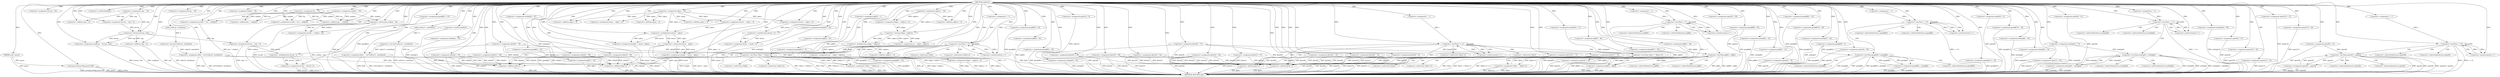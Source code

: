 digraph mbdrtsd {  
"9131138316486238043" [label = "(METHOD,mbdrtsd)" ]
"9131138316486238661" [label = "(METHOD_RETURN,void)" ]
"9131138316486238044" [label = "(PARAM,char* ypueu)" ]
"9131138316486238047" [label = "(strncpy,strncpy(ysrftgg,ypueu,98))" ]
"9131138316486238052" [label = "(<operator>.assignment,dsvwp = 22)" ]
"9131138316486238056" [label = "(<operator>.assignment,ceekhxz = 59)" ]
"9131138316486238060" [label = "(<operator>.assignment,elilai = (int*)calloc(5, sizeof(int)))" ]
"9131138316486238062" [label = "(<operator>.cast,(int*)calloc(5, sizeof(int)))" ]
"9131138316486238064" [label = "(calloc,calloc(5, sizeof(int)))" ]
"9131138316486238066" [label = "(<operator>.sizeOf,sizeof(int))" ]
"9131138316486238070" [label = "(<operator>.assignment,elilai[0] = 79)" ]
"9131138316486238076" [label = "(<operator>.assignment,vtgr = 34)" ]
"9131138316486238079" [label = "(<operator>.assignment,pjwgkf[0] = 5)" ]
"9131138316486238088" [label = "(<operator>.assignment,hewyt = 28)" ]
"9131138316486238091" [label = "(<operator>.assignment,dsvwp = vtgr + 6)" ]
"9131138316486238093" [label = "(<operator>.addition,vtgr + 6)" ]
"9131138316486238096" [label = "(<operator>.assignment,mdubp[0] = 72)" ]
"9131138316486238102" [label = "(<operator>.assignment,dxkpx = 34)" ]
"9131138316486238106" [label = "(<operator>.assignment,fau = 33)" ]
"9131138316486238109" [label = "(<operator>.assignment,pjwgkf[1] = 43)" ]
"9131138316486238114" [label = "(<operator>.assignment,fjylw = (int*)calloc(11, sizeof(int)))" ]
"9131138316486238116" [label = "(<operator>.cast,(int*)calloc(11, sizeof(int)))" ]
"9131138316486238118" [label = "(calloc,calloc(11, sizeof(int)))" ]
"9131138316486238120" [label = "(<operator>.sizeOf,sizeof(int))" ]
"9131138316486238123" [label = "(<operator>.assignment,fjylw[0] = 72)" ]
"9131138316486238128" [label = "(<operator>.assignment,fjylw[1] = 47)" ]
"9131138316486238133" [label = "(<operator>.assignment,pfjl[0] = 58)" ]
"9131138316486238139" [label = "(<operator>.assignment,cqhyu = 24)" ]
"9131138316486238142" [label = "(<operator>.assignment,elilai[1] = 86)" ]
"9131138316486238147" [label = "(<operator>.assignment,fjylw[2] = 28)" ]
"9131138316486238152" [label = "(<operator>.assignment,aryzfih = fau + ceekhxz)" ]
"9131138316486238154" [label = "(<operator>.addition,fau + ceekhxz)" ]
"9131138316486238157" [label = "(<operator>.assignment,swgfkcqz = dsvwp / vtgr)" ]
"9131138316486238159" [label = "(<operator>.division,dsvwp / vtgr)" ]
"9131138316486238162" [label = "(<operator>.assignment,dsvwp = vtgr + 6)" ]
"9131138316486238164" [label = "(<operator>.addition,vtgr + 6)" ]
"9131138316486238169" [label = "(<operator>.assignment,hewyt = cqhyu + 6)" ]
"9131138316486238171" [label = "(<operator>.addition,cqhyu + 6)" ]
"9131138316486238174" [label = "(<operator>.assignment,elilai[2] = 25)" ]
"9131138316486238179" [label = "(<operator>.assignment,dsvwp = dsvwp * 2)" ]
"9131138316486238181" [label = "(<operator>.multiplication,dsvwp * 2)" ]
"9131138316486238184" [label = "(<operator>.assignment,fjylw[3] = 44)" ]
"9131138316486238189" [label = "(<operator>.assignment,mdubp[1] = 42)" ]
"9131138316486238194" [label = "(<operator>.assignment,pjwgkf[2] = 45)" ]
"9131138316486238199" [label = "(<operator>.assignment,fjylw[4] = 90)" ]
"9131138316486238204" [label = "(<operator>.assignment,pfjl[1] = 95)" ]
"9131138316486238209" [label = "(<operator>.assignment,mdubp[2] = 87)" ]
"9131138316486238214" [label = "(<operator>.assignment,elilai[3] = 96)" ]
"9131138316486238219" [label = "(<operator>.assignment,aryzfih = fau + ceekhxz)" ]
"9131138316486238221" [label = "(<operator>.addition,fau + ceekhxz)" ]
"9131138316486238224" [label = "(<operator>.assignment,hewyt = cqhyu + 6)" ]
"9131138316486238226" [label = "(<operator>.addition,cqhyu + 6)" ]
"9131138316486238229" [label = "(<operator>.assignment,aryzfih = ceekhxz - fau)" ]
"9131138316486238231" [label = "(<operator>.subtraction,ceekhxz - fau)" ]
"9131138316486238234" [label = "(<operator>.assignment,mdubp[3] = 62)" ]
"9131138316486238239" [label = "(<operator>.assignment,fjylw[5] = 89)" ]
"9131138316486238244" [label = "(<operator>.assignment,pfjl[2] = 91)" ]
"9131138316486238249" [label = "(<operator>.assignment,pjwgkf[3] = 41)" ]
"9131138316486238254" [label = "(<operator>.assignment,pjwgkf[4] = 18)" ]
"9131138316486238259" [label = "(<operator>.assignment,pfjl[3] = 1)" ]
"9131138316486238265" [label = "(<operator>.assignment,vgikxvx = 30)" ]
"9131138316486238268" [label = "(<operator>.assignment,apier[0] = 31)" ]
"9131138316486238273" [label = "(<operator>.assignment,pjwgkf[5] = 92)" ]
"9131138316486238279" [label = "(<operator>.assignment,pfjl[4] = 36)" ]
"9131138316486238284" [label = "(<operator>.assignment,dxkpx = vgikxvx + 6)" ]
"9131138316486238286" [label = "(<operator>.addition,vgikxvx + 6)" ]
"9131138316486238289" [label = "(<operator>.assignment,elilai[4] = 98)" ]
"9131138316486238294" [label = "(<operator>.assignment,pjwgkf[6] = 30)" ]
"9131138316486238299" [label = "(<operator>.assignment,hewyt = hewyt * 2)" ]
"9131138316486238301" [label = "(<operator>.multiplication,hewyt * 2)" ]
"9131138316486238304" [label = "(<operator>.assignment,hewyt = cqhyu + 6)" ]
"9131138316486238306" [label = "(<operator>.addition,cqhyu + 6)" ]
"9131138316486238309" [label = "(<operator>.assignment,mdubp[4] = 45)" ]
"9131138316486238316" [label = "(<operator>.assignment,i = 1)" ]
"9131138316486238319" [label = "(<operator>.lessThan,i < 5)" ]
"9131138316486238322" [label = "(<operator>.postIncrement,i++)" ]
"9131138316486238326" [label = "(<operator>.lessThan,*elilai < *(elilai+i))" ]
"9131138316486238330" [label = "(<operator>.addition,elilai+i)" ]
"9131138316486238334" [label = "(<operator>.assignment,*elilai = *(elilai+i))" ]
"9131138316486238338" [label = "(<operator>.addition,elilai+i)" ]
"9131138316486238341" [label = "(<operator>.assignment,apier[1] = 8)" ]
"9131138316486238346" [label = "(<operator>.assignment,ujz = dxkpx / vgikxvx)" ]
"9131138316486238348" [label = "(<operator>.division,dxkpx / vgikxvx)" ]
"9131138316486238351" [label = "(<operator>.assignment,fjylw[6] = 25)" ]
"9131138316486238356" [label = "(<operator>.assignment,mdubp[5] = 11)" ]
"9131138316486238361" [label = "(<operator>.assignment,ujz = dxkpx * vgikxvx)" ]
"9131138316486238363" [label = "(<operator>.multiplication,dxkpx * vgikxvx)" ]
"9131138316486238366" [label = "(<operator>.assignment,dxkpx = vgikxvx + 6)" ]
"9131138316486238368" [label = "(<operator>.addition,vgikxvx + 6)" ]
"9131138316486238371" [label = "(<operator>.assignment,pfjl[5] = 96)" ]
"9131138316486238376" [label = "(<operator>.assignment,pjwgkf[7] = 89)" ]
"9131138316486238381" [label = "(<operator>.assignment,fjylw[7] = 20)" ]
"9131138316486238386" [label = "(<operator>.assignment,fjylw[8] = 30)" ]
"9131138316486238391" [label = "(<operator>.assignment,apier[2] = 56)" ]
"9131138316486238396" [label = "(<operator>.assignment,apier[3] = 58)" ]
"9131138316486238401" [label = "(<operator>.assignment,hrixjbb = hewyt * cqhyu)" ]
"9131138316486238403" [label = "(<operator>.multiplication,hewyt * cqhyu)" ]
"9131138316486238406" [label = "(<operator>.assignment,hrixjbb = hewyt - cqhyu)" ]
"9131138316486238408" [label = "(<operator>.subtraction,hewyt - cqhyu)" ]
"9131138316486238411" [label = "(<operator>.assignment,pjwgkf[8] = 83)" ]
"9131138316486238416" [label = "(<operator>.assignment,mdubp[6] = 32)" ]
"9131138316486238421" [label = "(<operator>.assignment,fjylw[9] = 8)" ]
"9131138316486238426" [label = "(<operator>.assignment,pfjl[6] = 15)" ]
"9131138316486238431" [label = "(<operator>.assignment,fjylw[10] = 15)" ]
"9131138316486238438" [label = "(<operator>.assignment,i = 1)" ]
"9131138316486238441" [label = "(<operator>.lessThan,i < 11)" ]
"9131138316486238444" [label = "(<operator>.postIncrement,i++)" ]
"9131138316486238448" [label = "(<operator>.lessThan,*fjylw < *(fjylw+i))" ]
"9131138316486238452" [label = "(<operator>.addition,fjylw+i)" ]
"9131138316486238456" [label = "(<operator>.assignment,*fjylw = *(fjylw+i))" ]
"9131138316486238460" [label = "(<operator>.addition,fjylw+i)" ]
"9131138316486238463" [label = "(<operator>.assignment,apier[4] = 78)" ]
"9131138316486238468" [label = "(<operator>.assignment,pjwgkf[9] = 19)" ]
"9131138316486238475" [label = "(<operator>.assignment,i = 1)" ]
"9131138316486238478" [label = "(<operator>.lessThan,i < 7)" ]
"9131138316486238481" [label = "(<operator>.postIncrement,i++)" ]
"9131138316486238485" [label = "(<operator>.lessThan,pfjl[0] < pfjl[i])" ]
"9131138316486238493" [label = "(<operator>.assignment,pfjl[0] = pfjl[i])" ]
"9131138316486238500" [label = "(<operator>.assignment,pjwgkf[10] = 29)" ]
"9131138316486238505" [label = "(<operator>.assignment,mdubp[7] = 62)" ]
"9131138316486238510" [label = "(<operator>.assignment,apier[5] = 59)" ]
"9131138316486238515" [label = "(<operator>.assignment,pjwgkf[11] = 24)" ]
"9131138316486238520" [label = "(<operator>.assignment,apier[6] = 4)" ]
"9131138316486238525" [label = "(<operator>.assignment,pjwgkf[12] = 36)" ]
"9131138316486238532" [label = "(<operator>.assignment,i = 1)" ]
"9131138316486238535" [label = "(<operator>.lessThan,i < 13)" ]
"9131138316486238538" [label = "(<operator>.postIncrement,i++)" ]
"9131138316486238542" [label = "(<operator>.lessThan,pjwgkf[0] < pjwgkf[i])" ]
"9131138316486238550" [label = "(<operator>.assignment,pjwgkf[0] = pjwgkf[i])" ]
"9131138316486238557" [label = "(<operator>.assignment,mdubp[8] = 19)" ]
"9131138316486238562" [label = "(<operator>.assignment,mdubp[9] = 16)" ]
"9131138316486238567" [label = "(<operator>.assignment,apier[7] = 92)" ]
"9131138316486238572" [label = "(<operator>.assignment,apier[8] = 47)" ]
"9131138316486238577" [label = "(<operator>.assignment,mdubp[10] = 85)" ]
"9131138316486238582" [label = "(<operator>.assignment,apier[9] = 47)" ]
"9131138316486238589" [label = "(<operator>.assignment,i = 1)" ]
"9131138316486238592" [label = "(<operator>.lessThan,i < 11)" ]
"9131138316486238595" [label = "(<operator>.postIncrement,i++)" ]
"9131138316486238599" [label = "(<operator>.lessThan,mdubp[0] < mdubp[i])" ]
"9131138316486238607" [label = "(<operator>.assignment,mdubp[0] = mdubp[i])" ]
"9131138316486238614" [label = "(<operator>.assignment,apier[10] = 42)" ]
"9131138316486238619" [label = "(<operator>.assignment,apier[11] = 23)" ]
"9131138316486238624" [label = "(<operator>.assignment,apier[12] = 27)" ]
"9131138316486238629" [label = "(<operator>.assignment,apier[13] = 28)" ]
"9131138316486238636" [label = "(<operator>.assignment,i = 1)" ]
"9131138316486238639" [label = "(<operator>.lessThan,i < 14)" ]
"9131138316486238642" [label = "(<operator>.postIncrement,i++)" ]
"9131138316486238646" [label = "(<operator>.lessThan,apier[0] < apier[i])" ]
"9131138316486238654" [label = "(<operator>.assignment,apier[0] = apier[i])" ]
"9131138316486238327" [label = "(<operator>.indirection,*elilai)" ]
"9131138316486238329" [label = "(<operator>.indirection,*(elilai+i))" ]
"9131138316486238335" [label = "(<operator>.indirection,*elilai)" ]
"9131138316486238337" [label = "(<operator>.indirection,*(elilai+i))" ]
"9131138316486238449" [label = "(<operator>.indirection,*fjylw)" ]
"9131138316486238451" [label = "(<operator>.indirection,*(fjylw+i))" ]
"9131138316486238457" [label = "(<operator>.indirection,*fjylw)" ]
"9131138316486238459" [label = "(<operator>.indirection,*(fjylw+i))" ]
"9131138316486238486" [label = "(<operator>.indirectIndexAccess,pfjl[0])" ]
"9131138316486238489" [label = "(<operator>.indirectIndexAccess,pfjl[i])" ]
"9131138316486238494" [label = "(<operator>.indirectIndexAccess,pfjl[0])" ]
"9131138316486238497" [label = "(<operator>.indirectIndexAccess,pfjl[i])" ]
"9131138316486238543" [label = "(<operator>.indirectIndexAccess,pjwgkf[0])" ]
"9131138316486238546" [label = "(<operator>.indirectIndexAccess,pjwgkf[i])" ]
"9131138316486238551" [label = "(<operator>.indirectIndexAccess,pjwgkf[0])" ]
"9131138316486238554" [label = "(<operator>.indirectIndexAccess,pjwgkf[i])" ]
"9131138316486238600" [label = "(<operator>.indirectIndexAccess,mdubp[0])" ]
"9131138316486238603" [label = "(<operator>.indirectIndexAccess,mdubp[i])" ]
"9131138316486238608" [label = "(<operator>.indirectIndexAccess,mdubp[0])" ]
"9131138316486238611" [label = "(<operator>.indirectIndexAccess,mdubp[i])" ]
"9131138316486238647" [label = "(<operator>.indirectIndexAccess,apier[0])" ]
"9131138316486238650" [label = "(<operator>.indirectIndexAccess,apier[i])" ]
"9131138316486238655" [label = "(<operator>.indirectIndexAccess,apier[0])" ]
"9131138316486238658" [label = "(<operator>.indirectIndexAccess,apier[i])" ]
  "9131138316486238096" -> "9131138316486238661"  [ label = "DDG: mdubp[0]"] 
  "9131138316486238289" -> "9131138316486238661"  [ label = "DDG: elilai[4]"] 
  "9131138316486238406" -> "9131138316486238661"  [ label = "DDG: hrixjbb"] 
  "9131138316486238273" -> "9131138316486238661"  [ label = "DDG: pjwgkf[5]"] 
  "9131138316486238244" -> "9131138316486238661"  [ label = "DDG: pfjl[2]"] 
  "9131138316486238448" -> "9131138316486238661"  [ label = "DDG: *(fjylw+i)"] 
  "9131138316486238179" -> "9131138316486238661"  [ label = "DDG: dsvwp * 2"] 
  "9131138316486238319" -> "9131138316486238661"  [ label = "DDG: i < 5"] 
  "9131138316486238366" -> "9131138316486238661"  [ label = "DDG: vgikxvx + 6"] 
  "9131138316486238515" -> "9131138316486238661"  [ label = "DDG: pjwgkf[11]"] 
  "9131138316486238542" -> "9131138316486238661"  [ label = "DDG: pjwgkf[i]"] 
  "9131138316486238510" -> "9131138316486238661"  [ label = "DDG: apier[5]"] 
  "9131138316486238334" -> "9131138316486238661"  [ label = "DDG: *elilai"] 
  "9131138316486238408" -> "9131138316486238661"  [ label = "DDG: cqhyu"] 
  "9131138316486238326" -> "9131138316486238661"  [ label = "DDG: *elilai < *(elilai+i)"] 
  "9131138316486238341" -> "9131138316486238661"  [ label = "DDG: apier[1]"] 
  "9131138316486238044" -> "9131138316486238661"  [ label = "DDG: ypueu"] 
  "9131138316486238386" -> "9131138316486238661"  [ label = "DDG: fjylw[8]"] 
  "9131138316486238505" -> "9131138316486238661"  [ label = "DDG: mdubp[7]"] 
  "9131138316486238162" -> "9131138316486238661"  [ label = "DDG: vtgr + 6"] 
  "9131138316486238542" -> "9131138316486238661"  [ label = "DDG: pjwgkf[0]"] 
  "9131138316486238607" -> "9131138316486238661"  [ label = "DDG: mdubp[i]"] 
  "9131138316486238646" -> "9131138316486238661"  [ label = "DDG: apier[i]"] 
  "9131138316486238239" -> "9131138316486238661"  [ label = "DDG: fjylw[5]"] 
  "9131138316486238120" -> "9131138316486238661"  [ label = "DDG: int"] 
  "9131138316486238147" -> "9131138316486238661"  [ label = "DDG: fjylw[2]"] 
  "9131138316486238229" -> "9131138316486238661"  [ label = "DDG: ceekhxz - fau"] 
  "9131138316486238326" -> "9131138316486238661"  [ label = "DDG: *elilai"] 
  "9131138316486238592" -> "9131138316486238661"  [ label = "DDG: i < 11"] 
  "9131138316486238334" -> "9131138316486238661"  [ label = "DDG: *(elilai+i)"] 
  "9131138316486238194" -> "9131138316486238661"  [ label = "DDG: pjwgkf[2]"] 
  "9131138316486238562" -> "9131138316486238661"  [ label = "DDG: mdubp[9]"] 
  "9131138316486238346" -> "9131138316486238661"  [ label = "DDG: dxkpx / vgikxvx"] 
  "9131138316486238567" -> "9131138316486238661"  [ label = "DDG: apier[7]"] 
  "9131138316486238639" -> "9131138316486238661"  [ label = "DDG: i"] 
  "9131138316486238607" -> "9131138316486238661"  [ label = "DDG: mdubp[0]"] 
  "9131138316486238338" -> "9131138316486238661"  [ label = "DDG: elilai"] 
  "9131138316486238157" -> "9131138316486238661"  [ label = "DDG: swgfkcqz"] 
  "9131138316486238209" -> "9131138316486238661"  [ label = "DDG: mdubp[2]"] 
  "9131138316486238047" -> "9131138316486238661"  [ label = "DDG: ysrftgg"] 
  "9131138316486238259" -> "9131138316486238661"  [ label = "DDG: pfjl[3]"] 
  "9131138316486238199" -> "9131138316486238661"  [ label = "DDG: fjylw[4]"] 
  "9131138316486238478" -> "9131138316486238661"  [ label = "DDG: i < 7"] 
  "9131138316486238624" -> "9131138316486238661"  [ label = "DDG: apier[12]"] 
  "9131138316486238114" -> "9131138316486238661"  [ label = "DDG: (int*)calloc(11, sizeof(int))"] 
  "9131138316486238614" -> "9131138316486238661"  [ label = "DDG: apier[10]"] 
  "9131138316486238214" -> "9131138316486238661"  [ label = "DDG: elilai[3]"] 
  "9131138316486238309" -> "9131138316486238661"  [ label = "DDG: mdubp[4]"] 
  "9131138316486238452" -> "9131138316486238661"  [ label = "DDG: fjylw"] 
  "9131138316486238646" -> "9131138316486238661"  [ label = "DDG: apier[0]"] 
  "9131138316486238330" -> "9131138316486238661"  [ label = "DDG: elilai"] 
  "9131138316486238582" -> "9131138316486238661"  [ label = "DDG: apier[9]"] 
  "9131138316486238572" -> "9131138316486238661"  [ label = "DDG: apier[8]"] 
  "9131138316486238599" -> "9131138316486238661"  [ label = "DDG: mdubp[0]"] 
  "9131138316486238279" -> "9131138316486238661"  [ label = "DDG: pfjl[4]"] 
  "9131138316486238406" -> "9131138316486238661"  [ label = "DDG: hewyt - cqhyu"] 
  "9131138316486238047" -> "9131138316486238661"  [ label = "DDG: strncpy(ysrftgg,ypueu,98)"] 
  "9131138316486238639" -> "9131138316486238661"  [ label = "DDG: i < 14"] 
  "9131138316486238550" -> "9131138316486238661"  [ label = "DDG: pjwgkf[i]"] 
  "9131138316486238219" -> "9131138316486238661"  [ label = "DDG: fau + ceekhxz"] 
  "9131138316486238525" -> "9131138316486238661"  [ label = "DDG: pjwgkf[12]"] 
  "9131138316486238654" -> "9131138316486238661"  [ label = "DDG: apier[i]"] 
  "9131138316486238493" -> "9131138316486238661"  [ label = "DDG: pfjl[0]"] 
  "9131138316486238448" -> "9131138316486238661"  [ label = "DDG: *fjylw"] 
  "9131138316486238114" -> "9131138316486238661"  [ label = "DDG: fjylw"] 
  "9131138316486238229" -> "9131138316486238661"  [ label = "DDG: aryzfih"] 
  "9131138316486238381" -> "9131138316486238661"  [ label = "DDG: fjylw[7]"] 
  "9131138316486238456" -> "9131138316486238661"  [ label = "DDG: *fjylw"] 
  "9131138316486238500" -> "9131138316486238661"  [ label = "DDG: pjwgkf[10]"] 
  "9131138316486238234" -> "9131138316486238661"  [ label = "DDG: mdubp[3]"] 
  "9131138316486238493" -> "9131138316486238661"  [ label = "DDG: pfjl[i]"] 
  "9131138316486238189" -> "9131138316486238661"  [ label = "DDG: mdubp[1]"] 
  "9131138316486238463" -> "9131138316486238661"  [ label = "DDG: apier[4]"] 
  "9131138316486238294" -> "9131138316486238661"  [ label = "DDG: pjwgkf[6]"] 
  "9131138316486238366" -> "9131138316486238661"  [ label = "DDG: dxkpx"] 
  "9131138316486238448" -> "9131138316486238661"  [ label = "DDG: *fjylw < *(fjylw+i)"] 
  "9131138316486238157" -> "9131138316486238661"  [ label = "DDG: dsvwp / vtgr"] 
  "9131138316486238401" -> "9131138316486238661"  [ label = "DDG: hewyt * cqhyu"] 
  "9131138316486238535" -> "9131138316486238661"  [ label = "DDG: i < 13"] 
  "9131138316486238116" -> "9131138316486238661"  [ label = "DDG: calloc(11, sizeof(int))"] 
  "9131138316486238577" -> "9131138316486238661"  [ label = "DDG: mdubp[10]"] 
  "9131138316486238231" -> "9131138316486238661"  [ label = "DDG: ceekhxz"] 
  "9131138316486238361" -> "9131138316486238661"  [ label = "DDG: ujz"] 
  "9131138316486238123" -> "9131138316486238661"  [ label = "DDG: fjylw[0]"] 
  "9131138316486238456" -> "9131138316486238661"  [ label = "DDG: *(fjylw+i)"] 
  "9131138316486238408" -> "9131138316486238661"  [ label = "DDG: hewyt"] 
  "9131138316486238184" -> "9131138316486238661"  [ label = "DDG: fjylw[3]"] 
  "9131138316486238356" -> "9131138316486238661"  [ label = "DDG: mdubp[5]"] 
  "9131138316486238391" -> "9131138316486238661"  [ label = "DDG: apier[2]"] 
  "9131138316486238426" -> "9131138316486238661"  [ label = "DDG: pfjl[6]"] 
  "9131138316486238396" -> "9131138316486238661"  [ label = "DDG: apier[3]"] 
  "9131138316486238047" -> "9131138316486238661"  [ label = "DDG: ypueu"] 
  "9131138316486238142" -> "9131138316486238661"  [ label = "DDG: elilai[1]"] 
  "9131138316486238371" -> "9131138316486238661"  [ label = "DDG: pfjl[5]"] 
  "9131138316486238070" -> "9131138316486238661"  [ label = "DDG: elilai[0]"] 
  "9131138316486238654" -> "9131138316486238661"  [ label = "DDG: apier[0]"] 
  "9131138316486238542" -> "9131138316486238661"  [ label = "DDG: pjwgkf[0] < pjwgkf[i]"] 
  "9131138316486238204" -> "9131138316486238661"  [ label = "DDG: pfjl[1]"] 
  "9131138316486238485" -> "9131138316486238661"  [ label = "DDG: pfjl[i]"] 
  "9131138316486238468" -> "9131138316486238661"  [ label = "DDG: pjwgkf[9]"] 
  "9131138316486238646" -> "9131138316486238661"  [ label = "DDG: apier[0] < apier[i]"] 
  "9131138316486238109" -> "9131138316486238661"  [ label = "DDG: pjwgkf[1]"] 
  "9131138316486238231" -> "9131138316486238661"  [ label = "DDG: fau"] 
  "9131138316486238520" -> "9131138316486238661"  [ label = "DDG: apier[6]"] 
  "9131138316486238164" -> "9131138316486238661"  [ label = "DDG: vtgr"] 
  "9131138316486238079" -> "9131138316486238661"  [ label = "DDG: pjwgkf[0]"] 
  "9131138316486238128" -> "9131138316486238661"  [ label = "DDG: fjylw[1]"] 
  "9131138316486238599" -> "9131138316486238661"  [ label = "DDG: mdubp[i]"] 
  "9131138316486238485" -> "9131138316486238661"  [ label = "DDG: pfjl[0] < pfjl[i]"] 
  "9131138316486238249" -> "9131138316486238661"  [ label = "DDG: pjwgkf[3]"] 
  "9131138316486238179" -> "9131138316486238661"  [ label = "DDG: dsvwp"] 
  "9131138316486238421" -> "9131138316486238661"  [ label = "DDG: fjylw[9]"] 
  "9131138316486238304" -> "9131138316486238661"  [ label = "DDG: cqhyu + 6"] 
  "9131138316486238416" -> "9131138316486238661"  [ label = "DDG: mdubp[6]"] 
  "9131138316486238060" -> "9131138316486238661"  [ label = "DDG: elilai"] 
  "9131138316486238062" -> "9131138316486238661"  [ label = "DDG: calloc(5, sizeof(int))"] 
  "9131138316486238411" -> "9131138316486238661"  [ label = "DDG: pjwgkf[8]"] 
  "9131138316486238326" -> "9131138316486238661"  [ label = "DDG: *(elilai+i)"] 
  "9131138316486238060" -> "9131138316486238661"  [ label = "DDG: (int*)calloc(5, sizeof(int))"] 
  "9131138316486238268" -> "9131138316486238661"  [ label = "DDG: apier[0]"] 
  "9131138316486238361" -> "9131138316486238661"  [ label = "DDG: dxkpx * vgikxvx"] 
  "9131138316486238254" -> "9131138316486238661"  [ label = "DDG: pjwgkf[4]"] 
  "9131138316486238599" -> "9131138316486238661"  [ label = "DDG: mdubp[0] < mdubp[i]"] 
  "9131138316486238485" -> "9131138316486238661"  [ label = "DDG: pfjl[0]"] 
  "9131138316486238460" -> "9131138316486238661"  [ label = "DDG: fjylw"] 
  "9131138316486238174" -> "9131138316486238661"  [ label = "DDG: elilai[2]"] 
  "9131138316486238619" -> "9131138316486238661"  [ label = "DDG: apier[11]"] 
  "9131138316486238368" -> "9131138316486238661"  [ label = "DDG: vgikxvx"] 
  "9131138316486238550" -> "9131138316486238661"  [ label = "DDG: pjwgkf[0]"] 
  "9131138316486238557" -> "9131138316486238661"  [ label = "DDG: mdubp[8]"] 
  "9131138316486238376" -> "9131138316486238661"  [ label = "DDG: pjwgkf[7]"] 
  "9131138316486238133" -> "9131138316486238661"  [ label = "DDG: pfjl[0]"] 
  "9131138316486238431" -> "9131138316486238661"  [ label = "DDG: fjylw[10]"] 
  "9131138316486238299" -> "9131138316486238661"  [ label = "DDG: hewyt * 2"] 
  "9131138316486238629" -> "9131138316486238661"  [ label = "DDG: apier[13]"] 
  "9131138316486238351" -> "9131138316486238661"  [ label = "DDG: fjylw[6]"] 
  "9131138316486238043" -> "9131138316486238044"  [ label = "DDG: "] 
  "9131138316486238043" -> "9131138316486238047"  [ label = "DDG: "] 
  "9131138316486238044" -> "9131138316486238047"  [ label = "DDG: ypueu"] 
  "9131138316486238043" -> "9131138316486238052"  [ label = "DDG: "] 
  "9131138316486238043" -> "9131138316486238056"  [ label = "DDG: "] 
  "9131138316486238062" -> "9131138316486238060"  [ label = "DDG: calloc(5, sizeof(int))"] 
  "9131138316486238043" -> "9131138316486238060"  [ label = "DDG: "] 
  "9131138316486238064" -> "9131138316486238062"  [ label = "DDG: 5"] 
  "9131138316486238043" -> "9131138316486238064"  [ label = "DDG: "] 
  "9131138316486238043" -> "9131138316486238066"  [ label = "DDG: "] 
  "9131138316486238043" -> "9131138316486238070"  [ label = "DDG: "] 
  "9131138316486238043" -> "9131138316486238076"  [ label = "DDG: "] 
  "9131138316486238043" -> "9131138316486238079"  [ label = "DDG: "] 
  "9131138316486238043" -> "9131138316486238088"  [ label = "DDG: "] 
  "9131138316486238076" -> "9131138316486238091"  [ label = "DDG: vtgr"] 
  "9131138316486238043" -> "9131138316486238091"  [ label = "DDG: "] 
  "9131138316486238076" -> "9131138316486238093"  [ label = "DDG: vtgr"] 
  "9131138316486238043" -> "9131138316486238093"  [ label = "DDG: "] 
  "9131138316486238043" -> "9131138316486238096"  [ label = "DDG: "] 
  "9131138316486238043" -> "9131138316486238102"  [ label = "DDG: "] 
  "9131138316486238043" -> "9131138316486238106"  [ label = "DDG: "] 
  "9131138316486238043" -> "9131138316486238109"  [ label = "DDG: "] 
  "9131138316486238116" -> "9131138316486238114"  [ label = "DDG: calloc(11, sizeof(int))"] 
  "9131138316486238043" -> "9131138316486238114"  [ label = "DDG: "] 
  "9131138316486238118" -> "9131138316486238116"  [ label = "DDG: 11"] 
  "9131138316486238043" -> "9131138316486238118"  [ label = "DDG: "] 
  "9131138316486238043" -> "9131138316486238120"  [ label = "DDG: "] 
  "9131138316486238043" -> "9131138316486238123"  [ label = "DDG: "] 
  "9131138316486238043" -> "9131138316486238128"  [ label = "DDG: "] 
  "9131138316486238043" -> "9131138316486238133"  [ label = "DDG: "] 
  "9131138316486238043" -> "9131138316486238139"  [ label = "DDG: "] 
  "9131138316486238043" -> "9131138316486238142"  [ label = "DDG: "] 
  "9131138316486238043" -> "9131138316486238147"  [ label = "DDG: "] 
  "9131138316486238106" -> "9131138316486238152"  [ label = "DDG: fau"] 
  "9131138316486238043" -> "9131138316486238152"  [ label = "DDG: "] 
  "9131138316486238056" -> "9131138316486238152"  [ label = "DDG: ceekhxz"] 
  "9131138316486238106" -> "9131138316486238154"  [ label = "DDG: fau"] 
  "9131138316486238043" -> "9131138316486238154"  [ label = "DDG: "] 
  "9131138316486238056" -> "9131138316486238154"  [ label = "DDG: ceekhxz"] 
  "9131138316486238159" -> "9131138316486238157"  [ label = "DDG: dsvwp"] 
  "9131138316486238159" -> "9131138316486238157"  [ label = "DDG: vtgr"] 
  "9131138316486238043" -> "9131138316486238157"  [ label = "DDG: "] 
  "9131138316486238091" -> "9131138316486238159"  [ label = "DDG: dsvwp"] 
  "9131138316486238043" -> "9131138316486238159"  [ label = "DDG: "] 
  "9131138316486238076" -> "9131138316486238159"  [ label = "DDG: vtgr"] 
  "9131138316486238159" -> "9131138316486238162"  [ label = "DDG: vtgr"] 
  "9131138316486238043" -> "9131138316486238162"  [ label = "DDG: "] 
  "9131138316486238159" -> "9131138316486238164"  [ label = "DDG: vtgr"] 
  "9131138316486238043" -> "9131138316486238164"  [ label = "DDG: "] 
  "9131138316486238139" -> "9131138316486238169"  [ label = "DDG: cqhyu"] 
  "9131138316486238043" -> "9131138316486238169"  [ label = "DDG: "] 
  "9131138316486238139" -> "9131138316486238171"  [ label = "DDG: cqhyu"] 
  "9131138316486238043" -> "9131138316486238171"  [ label = "DDG: "] 
  "9131138316486238043" -> "9131138316486238174"  [ label = "DDG: "] 
  "9131138316486238181" -> "9131138316486238179"  [ label = "DDG: dsvwp"] 
  "9131138316486238181" -> "9131138316486238179"  [ label = "DDG: 2"] 
  "9131138316486238043" -> "9131138316486238179"  [ label = "DDG: "] 
  "9131138316486238162" -> "9131138316486238181"  [ label = "DDG: dsvwp"] 
  "9131138316486238043" -> "9131138316486238181"  [ label = "DDG: "] 
  "9131138316486238043" -> "9131138316486238184"  [ label = "DDG: "] 
  "9131138316486238043" -> "9131138316486238189"  [ label = "DDG: "] 
  "9131138316486238043" -> "9131138316486238194"  [ label = "DDG: "] 
  "9131138316486238043" -> "9131138316486238199"  [ label = "DDG: "] 
  "9131138316486238043" -> "9131138316486238204"  [ label = "DDG: "] 
  "9131138316486238043" -> "9131138316486238209"  [ label = "DDG: "] 
  "9131138316486238043" -> "9131138316486238214"  [ label = "DDG: "] 
  "9131138316486238043" -> "9131138316486238219"  [ label = "DDG: "] 
  "9131138316486238106" -> "9131138316486238219"  [ label = "DDG: fau"] 
  "9131138316486238056" -> "9131138316486238219"  [ label = "DDG: ceekhxz"] 
  "9131138316486238043" -> "9131138316486238221"  [ label = "DDG: "] 
  "9131138316486238106" -> "9131138316486238221"  [ label = "DDG: fau"] 
  "9131138316486238056" -> "9131138316486238221"  [ label = "DDG: ceekhxz"] 
  "9131138316486238043" -> "9131138316486238224"  [ label = "DDG: "] 
  "9131138316486238139" -> "9131138316486238224"  [ label = "DDG: cqhyu"] 
  "9131138316486238043" -> "9131138316486238226"  [ label = "DDG: "] 
  "9131138316486238139" -> "9131138316486238226"  [ label = "DDG: cqhyu"] 
  "9131138316486238231" -> "9131138316486238229"  [ label = "DDG: ceekhxz"] 
  "9131138316486238231" -> "9131138316486238229"  [ label = "DDG: fau"] 
  "9131138316486238043" -> "9131138316486238229"  [ label = "DDG: "] 
  "9131138316486238043" -> "9131138316486238231"  [ label = "DDG: "] 
  "9131138316486238056" -> "9131138316486238231"  [ label = "DDG: ceekhxz"] 
  "9131138316486238106" -> "9131138316486238231"  [ label = "DDG: fau"] 
  "9131138316486238043" -> "9131138316486238234"  [ label = "DDG: "] 
  "9131138316486238043" -> "9131138316486238239"  [ label = "DDG: "] 
  "9131138316486238043" -> "9131138316486238244"  [ label = "DDG: "] 
  "9131138316486238043" -> "9131138316486238249"  [ label = "DDG: "] 
  "9131138316486238043" -> "9131138316486238254"  [ label = "DDG: "] 
  "9131138316486238043" -> "9131138316486238259"  [ label = "DDG: "] 
  "9131138316486238043" -> "9131138316486238265"  [ label = "DDG: "] 
  "9131138316486238043" -> "9131138316486238268"  [ label = "DDG: "] 
  "9131138316486238043" -> "9131138316486238273"  [ label = "DDG: "] 
  "9131138316486238043" -> "9131138316486238279"  [ label = "DDG: "] 
  "9131138316486238265" -> "9131138316486238284"  [ label = "DDG: vgikxvx"] 
  "9131138316486238043" -> "9131138316486238284"  [ label = "DDG: "] 
  "9131138316486238265" -> "9131138316486238286"  [ label = "DDG: vgikxvx"] 
  "9131138316486238043" -> "9131138316486238286"  [ label = "DDG: "] 
  "9131138316486238043" -> "9131138316486238289"  [ label = "DDG: "] 
  "9131138316486238043" -> "9131138316486238294"  [ label = "DDG: "] 
  "9131138316486238301" -> "9131138316486238299"  [ label = "DDG: hewyt"] 
  "9131138316486238301" -> "9131138316486238299"  [ label = "DDG: 2"] 
  "9131138316486238043" -> "9131138316486238299"  [ label = "DDG: "] 
  "9131138316486238224" -> "9131138316486238301"  [ label = "DDG: hewyt"] 
  "9131138316486238043" -> "9131138316486238301"  [ label = "DDG: "] 
  "9131138316486238043" -> "9131138316486238304"  [ label = "DDG: "] 
  "9131138316486238139" -> "9131138316486238304"  [ label = "DDG: cqhyu"] 
  "9131138316486238043" -> "9131138316486238306"  [ label = "DDG: "] 
  "9131138316486238139" -> "9131138316486238306"  [ label = "DDG: cqhyu"] 
  "9131138316486238043" -> "9131138316486238309"  [ label = "DDG: "] 
  "9131138316486238043" -> "9131138316486238316"  [ label = "DDG: "] 
  "9131138316486238322" -> "9131138316486238319"  [ label = "DDG: i"] 
  "9131138316486238316" -> "9131138316486238319"  [ label = "DDG: i"] 
  "9131138316486238043" -> "9131138316486238319"  [ label = "DDG: "] 
  "9131138316486238043" -> "9131138316486238322"  [ label = "DDG: "] 
  "9131138316486238319" -> "9131138316486238322"  [ label = "DDG: i"] 
  "9131138316486238334" -> "9131138316486238326"  [ label = "DDG: *elilai"] 
  "9131138316486238070" -> "9131138316486238326"  [ label = "DDG: elilai[0]"] 
  "9131138316486238289" -> "9131138316486238330"  [ label = "DDG: elilai[4]"] 
  "9131138316486238060" -> "9131138316486238330"  [ label = "DDG: elilai"] 
  "9131138316486238174" -> "9131138316486238330"  [ label = "DDG: elilai[2]"] 
  "9131138316486238214" -> "9131138316486238330"  [ label = "DDG: elilai[3]"] 
  "9131138316486238142" -> "9131138316486238330"  [ label = "DDG: elilai[1]"] 
  "9131138316486238070" -> "9131138316486238330"  [ label = "DDG: elilai[0]"] 
  "9131138316486238043" -> "9131138316486238330"  [ label = "DDG: "] 
  "9131138316486238319" -> "9131138316486238330"  [ label = "DDG: i"] 
  "9131138316486238326" -> "9131138316486238334"  [ label = "DDG: *(elilai+i)"] 
  "9131138316486238289" -> "9131138316486238338"  [ label = "DDG: elilai[4]"] 
  "9131138316486238174" -> "9131138316486238338"  [ label = "DDG: elilai[2]"] 
  "9131138316486238214" -> "9131138316486238338"  [ label = "DDG: elilai[3]"] 
  "9131138316486238142" -> "9131138316486238338"  [ label = "DDG: elilai[1]"] 
  "9131138316486238070" -> "9131138316486238338"  [ label = "DDG: elilai[0]"] 
  "9131138316486238043" -> "9131138316486238338"  [ label = "DDG: "] 
  "9131138316486238060" -> "9131138316486238338"  [ label = "DDG: elilai"] 
  "9131138316486238319" -> "9131138316486238338"  [ label = "DDG: i"] 
  "9131138316486238043" -> "9131138316486238341"  [ label = "DDG: "] 
  "9131138316486238348" -> "9131138316486238346"  [ label = "DDG: dxkpx"] 
  "9131138316486238348" -> "9131138316486238346"  [ label = "DDG: vgikxvx"] 
  "9131138316486238043" -> "9131138316486238346"  [ label = "DDG: "] 
  "9131138316486238284" -> "9131138316486238348"  [ label = "DDG: dxkpx"] 
  "9131138316486238043" -> "9131138316486238348"  [ label = "DDG: "] 
  "9131138316486238265" -> "9131138316486238348"  [ label = "DDG: vgikxvx"] 
  "9131138316486238043" -> "9131138316486238351"  [ label = "DDG: "] 
  "9131138316486238043" -> "9131138316486238356"  [ label = "DDG: "] 
  "9131138316486238363" -> "9131138316486238361"  [ label = "DDG: dxkpx"] 
  "9131138316486238363" -> "9131138316486238361"  [ label = "DDG: vgikxvx"] 
  "9131138316486238043" -> "9131138316486238361"  [ label = "DDG: "] 
  "9131138316486238348" -> "9131138316486238363"  [ label = "DDG: dxkpx"] 
  "9131138316486238043" -> "9131138316486238363"  [ label = "DDG: "] 
  "9131138316486238348" -> "9131138316486238363"  [ label = "DDG: vgikxvx"] 
  "9131138316486238363" -> "9131138316486238366"  [ label = "DDG: vgikxvx"] 
  "9131138316486238043" -> "9131138316486238366"  [ label = "DDG: "] 
  "9131138316486238363" -> "9131138316486238368"  [ label = "DDG: vgikxvx"] 
  "9131138316486238043" -> "9131138316486238368"  [ label = "DDG: "] 
  "9131138316486238043" -> "9131138316486238371"  [ label = "DDG: "] 
  "9131138316486238043" -> "9131138316486238376"  [ label = "DDG: "] 
  "9131138316486238043" -> "9131138316486238381"  [ label = "DDG: "] 
  "9131138316486238043" -> "9131138316486238386"  [ label = "DDG: "] 
  "9131138316486238043" -> "9131138316486238391"  [ label = "DDG: "] 
  "9131138316486238043" -> "9131138316486238396"  [ label = "DDG: "] 
  "9131138316486238403" -> "9131138316486238401"  [ label = "DDG: hewyt"] 
  "9131138316486238403" -> "9131138316486238401"  [ label = "DDG: cqhyu"] 
  "9131138316486238043" -> "9131138316486238401"  [ label = "DDG: "] 
  "9131138316486238304" -> "9131138316486238403"  [ label = "DDG: hewyt"] 
  "9131138316486238043" -> "9131138316486238403"  [ label = "DDG: "] 
  "9131138316486238139" -> "9131138316486238403"  [ label = "DDG: cqhyu"] 
  "9131138316486238408" -> "9131138316486238406"  [ label = "DDG: hewyt"] 
  "9131138316486238408" -> "9131138316486238406"  [ label = "DDG: cqhyu"] 
  "9131138316486238043" -> "9131138316486238406"  [ label = "DDG: "] 
  "9131138316486238403" -> "9131138316486238408"  [ label = "DDG: hewyt"] 
  "9131138316486238043" -> "9131138316486238408"  [ label = "DDG: "] 
  "9131138316486238403" -> "9131138316486238408"  [ label = "DDG: cqhyu"] 
  "9131138316486238043" -> "9131138316486238411"  [ label = "DDG: "] 
  "9131138316486238043" -> "9131138316486238416"  [ label = "DDG: "] 
  "9131138316486238043" -> "9131138316486238421"  [ label = "DDG: "] 
  "9131138316486238043" -> "9131138316486238426"  [ label = "DDG: "] 
  "9131138316486238043" -> "9131138316486238431"  [ label = "DDG: "] 
  "9131138316486238043" -> "9131138316486238438"  [ label = "DDG: "] 
  "9131138316486238444" -> "9131138316486238441"  [ label = "DDG: i"] 
  "9131138316486238438" -> "9131138316486238441"  [ label = "DDG: i"] 
  "9131138316486238043" -> "9131138316486238441"  [ label = "DDG: "] 
  "9131138316486238043" -> "9131138316486238444"  [ label = "DDG: "] 
  "9131138316486238441" -> "9131138316486238444"  [ label = "DDG: i"] 
  "9131138316486238456" -> "9131138316486238448"  [ label = "DDG: *fjylw"] 
  "9131138316486238123" -> "9131138316486238448"  [ label = "DDG: fjylw[0]"] 
  "9131138316486238386" -> "9131138316486238452"  [ label = "DDG: fjylw[8]"] 
  "9131138316486238199" -> "9131138316486238452"  [ label = "DDG: fjylw[4]"] 
  "9131138316486238123" -> "9131138316486238452"  [ label = "DDG: fjylw[0]"] 
  "9131138316486238184" -> "9131138316486238452"  [ label = "DDG: fjylw[3]"] 
  "9131138316486238128" -> "9131138316486238452"  [ label = "DDG: fjylw[1]"] 
  "9131138316486238421" -> "9131138316486238452"  [ label = "DDG: fjylw[9]"] 
  "9131138316486238431" -> "9131138316486238452"  [ label = "DDG: fjylw[10]"] 
  "9131138316486238351" -> "9131138316486238452"  [ label = "DDG: fjylw[6]"] 
  "9131138316486238239" -> "9131138316486238452"  [ label = "DDG: fjylw[5]"] 
  "9131138316486238147" -> "9131138316486238452"  [ label = "DDG: fjylw[2]"] 
  "9131138316486238114" -> "9131138316486238452"  [ label = "DDG: fjylw"] 
  "9131138316486238381" -> "9131138316486238452"  [ label = "DDG: fjylw[7]"] 
  "9131138316486238043" -> "9131138316486238452"  [ label = "DDG: "] 
  "9131138316486238441" -> "9131138316486238452"  [ label = "DDG: i"] 
  "9131138316486238448" -> "9131138316486238456"  [ label = "DDG: *(fjylw+i)"] 
  "9131138316486238386" -> "9131138316486238460"  [ label = "DDG: fjylw[8]"] 
  "9131138316486238199" -> "9131138316486238460"  [ label = "DDG: fjylw[4]"] 
  "9131138316486238381" -> "9131138316486238460"  [ label = "DDG: fjylw[7]"] 
  "9131138316486238123" -> "9131138316486238460"  [ label = "DDG: fjylw[0]"] 
  "9131138316486238184" -> "9131138316486238460"  [ label = "DDG: fjylw[3]"] 
  "9131138316486238128" -> "9131138316486238460"  [ label = "DDG: fjylw[1]"] 
  "9131138316486238421" -> "9131138316486238460"  [ label = "DDG: fjylw[9]"] 
  "9131138316486238431" -> "9131138316486238460"  [ label = "DDG: fjylw[10]"] 
  "9131138316486238351" -> "9131138316486238460"  [ label = "DDG: fjylw[6]"] 
  "9131138316486238239" -> "9131138316486238460"  [ label = "DDG: fjylw[5]"] 
  "9131138316486238147" -> "9131138316486238460"  [ label = "DDG: fjylw[2]"] 
  "9131138316486238043" -> "9131138316486238460"  [ label = "DDG: "] 
  "9131138316486238441" -> "9131138316486238460"  [ label = "DDG: i"] 
  "9131138316486238043" -> "9131138316486238463"  [ label = "DDG: "] 
  "9131138316486238043" -> "9131138316486238468"  [ label = "DDG: "] 
  "9131138316486238043" -> "9131138316486238475"  [ label = "DDG: "] 
  "9131138316486238481" -> "9131138316486238478"  [ label = "DDG: i"] 
  "9131138316486238475" -> "9131138316486238478"  [ label = "DDG: i"] 
  "9131138316486238043" -> "9131138316486238478"  [ label = "DDG: "] 
  "9131138316486238478" -> "9131138316486238481"  [ label = "DDG: i"] 
  "9131138316486238043" -> "9131138316486238481"  [ label = "DDG: "] 
  "9131138316486238493" -> "9131138316486238485"  [ label = "DDG: pfjl[0]"] 
  "9131138316486238133" -> "9131138316486238485"  [ label = "DDG: pfjl[0]"] 
  "9131138316486238485" -> "9131138316486238493"  [ label = "DDG: pfjl[i]"] 
  "9131138316486238043" -> "9131138316486238500"  [ label = "DDG: "] 
  "9131138316486238043" -> "9131138316486238505"  [ label = "DDG: "] 
  "9131138316486238043" -> "9131138316486238510"  [ label = "DDG: "] 
  "9131138316486238043" -> "9131138316486238515"  [ label = "DDG: "] 
  "9131138316486238043" -> "9131138316486238520"  [ label = "DDG: "] 
  "9131138316486238043" -> "9131138316486238525"  [ label = "DDG: "] 
  "9131138316486238043" -> "9131138316486238532"  [ label = "DDG: "] 
  "9131138316486238538" -> "9131138316486238535"  [ label = "DDG: i"] 
  "9131138316486238532" -> "9131138316486238535"  [ label = "DDG: i"] 
  "9131138316486238043" -> "9131138316486238535"  [ label = "DDG: "] 
  "9131138316486238535" -> "9131138316486238538"  [ label = "DDG: i"] 
  "9131138316486238043" -> "9131138316486238538"  [ label = "DDG: "] 
  "9131138316486238079" -> "9131138316486238542"  [ label = "DDG: pjwgkf[0]"] 
  "9131138316486238550" -> "9131138316486238542"  [ label = "DDG: pjwgkf[0]"] 
  "9131138316486238542" -> "9131138316486238550"  [ label = "DDG: pjwgkf[i]"] 
  "9131138316486238043" -> "9131138316486238557"  [ label = "DDG: "] 
  "9131138316486238043" -> "9131138316486238562"  [ label = "DDG: "] 
  "9131138316486238043" -> "9131138316486238567"  [ label = "DDG: "] 
  "9131138316486238043" -> "9131138316486238572"  [ label = "DDG: "] 
  "9131138316486238043" -> "9131138316486238577"  [ label = "DDG: "] 
  "9131138316486238043" -> "9131138316486238582"  [ label = "DDG: "] 
  "9131138316486238043" -> "9131138316486238589"  [ label = "DDG: "] 
  "9131138316486238595" -> "9131138316486238592"  [ label = "DDG: i"] 
  "9131138316486238589" -> "9131138316486238592"  [ label = "DDG: i"] 
  "9131138316486238043" -> "9131138316486238592"  [ label = "DDG: "] 
  "9131138316486238592" -> "9131138316486238595"  [ label = "DDG: i"] 
  "9131138316486238043" -> "9131138316486238595"  [ label = "DDG: "] 
  "9131138316486238096" -> "9131138316486238599"  [ label = "DDG: mdubp[0]"] 
  "9131138316486238607" -> "9131138316486238599"  [ label = "DDG: mdubp[0]"] 
  "9131138316486238599" -> "9131138316486238607"  [ label = "DDG: mdubp[i]"] 
  "9131138316486238043" -> "9131138316486238614"  [ label = "DDG: "] 
  "9131138316486238043" -> "9131138316486238619"  [ label = "DDG: "] 
  "9131138316486238043" -> "9131138316486238624"  [ label = "DDG: "] 
  "9131138316486238043" -> "9131138316486238629"  [ label = "DDG: "] 
  "9131138316486238043" -> "9131138316486238636"  [ label = "DDG: "] 
  "9131138316486238642" -> "9131138316486238639"  [ label = "DDG: i"] 
  "9131138316486238636" -> "9131138316486238639"  [ label = "DDG: i"] 
  "9131138316486238043" -> "9131138316486238639"  [ label = "DDG: "] 
  "9131138316486238639" -> "9131138316486238642"  [ label = "DDG: i"] 
  "9131138316486238043" -> "9131138316486238642"  [ label = "DDG: "] 
  "9131138316486238654" -> "9131138316486238646"  [ label = "DDG: apier[0]"] 
  "9131138316486238268" -> "9131138316486238646"  [ label = "DDG: apier[0]"] 
  "9131138316486238646" -> "9131138316486238654"  [ label = "DDG: apier[i]"] 
  "9131138316486238319" -> "9131138316486238319"  [ label = "CDG: "] 
  "9131138316486238319" -> "9131138316486238330"  [ label = "CDG: "] 
  "9131138316486238319" -> "9131138316486238329"  [ label = "CDG: "] 
  "9131138316486238319" -> "9131138316486238326"  [ label = "CDG: "] 
  "9131138316486238319" -> "9131138316486238327"  [ label = "CDG: "] 
  "9131138316486238319" -> "9131138316486238322"  [ label = "CDG: "] 
  "9131138316486238326" -> "9131138316486238334"  [ label = "CDG: "] 
  "9131138316486238326" -> "9131138316486238335"  [ label = "CDG: "] 
  "9131138316486238326" -> "9131138316486238338"  [ label = "CDG: "] 
  "9131138316486238326" -> "9131138316486238337"  [ label = "CDG: "] 
  "9131138316486238441" -> "9131138316486238444"  [ label = "CDG: "] 
  "9131138316486238441" -> "9131138316486238441"  [ label = "CDG: "] 
  "9131138316486238441" -> "9131138316486238451"  [ label = "CDG: "] 
  "9131138316486238441" -> "9131138316486238452"  [ label = "CDG: "] 
  "9131138316486238441" -> "9131138316486238448"  [ label = "CDG: "] 
  "9131138316486238441" -> "9131138316486238449"  [ label = "CDG: "] 
  "9131138316486238448" -> "9131138316486238459"  [ label = "CDG: "] 
  "9131138316486238448" -> "9131138316486238460"  [ label = "CDG: "] 
  "9131138316486238448" -> "9131138316486238456"  [ label = "CDG: "] 
  "9131138316486238448" -> "9131138316486238457"  [ label = "CDG: "] 
  "9131138316486238478" -> "9131138316486238478"  [ label = "CDG: "] 
  "9131138316486238478" -> "9131138316486238489"  [ label = "CDG: "] 
  "9131138316486238478" -> "9131138316486238486"  [ label = "CDG: "] 
  "9131138316486238478" -> "9131138316486238485"  [ label = "CDG: "] 
  "9131138316486238478" -> "9131138316486238481"  [ label = "CDG: "] 
  "9131138316486238485" -> "9131138316486238497"  [ label = "CDG: "] 
  "9131138316486238485" -> "9131138316486238494"  [ label = "CDG: "] 
  "9131138316486238485" -> "9131138316486238493"  [ label = "CDG: "] 
  "9131138316486238535" -> "9131138316486238542"  [ label = "CDG: "] 
  "9131138316486238535" -> "9131138316486238543"  [ label = "CDG: "] 
  "9131138316486238535" -> "9131138316486238538"  [ label = "CDG: "] 
  "9131138316486238535" -> "9131138316486238535"  [ label = "CDG: "] 
  "9131138316486238535" -> "9131138316486238546"  [ label = "CDG: "] 
  "9131138316486238542" -> "9131138316486238554"  [ label = "CDG: "] 
  "9131138316486238542" -> "9131138316486238550"  [ label = "CDG: "] 
  "9131138316486238542" -> "9131138316486238551"  [ label = "CDG: "] 
  "9131138316486238592" -> "9131138316486238595"  [ label = "CDG: "] 
  "9131138316486238592" -> "9131138316486238600"  [ label = "CDG: "] 
  "9131138316486238592" -> "9131138316486238592"  [ label = "CDG: "] 
  "9131138316486238592" -> "9131138316486238599"  [ label = "CDG: "] 
  "9131138316486238592" -> "9131138316486238603"  [ label = "CDG: "] 
  "9131138316486238599" -> "9131138316486238607"  [ label = "CDG: "] 
  "9131138316486238599" -> "9131138316486238611"  [ label = "CDG: "] 
  "9131138316486238599" -> "9131138316486238608"  [ label = "CDG: "] 
  "9131138316486238639" -> "9131138316486238639"  [ label = "CDG: "] 
  "9131138316486238639" -> "9131138316486238650"  [ label = "CDG: "] 
  "9131138316486238639" -> "9131138316486238646"  [ label = "CDG: "] 
  "9131138316486238639" -> "9131138316486238647"  [ label = "CDG: "] 
  "9131138316486238639" -> "9131138316486238642"  [ label = "CDG: "] 
  "9131138316486238646" -> "9131138316486238654"  [ label = "CDG: "] 
  "9131138316486238646" -> "9131138316486238655"  [ label = "CDG: "] 
  "9131138316486238646" -> "9131138316486238658"  [ label = "CDG: "] 
}
